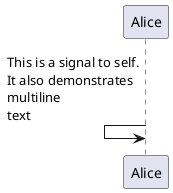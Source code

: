 @startuml
Alice <- Alice : This is a signal to self.\nIt also demonstrates\nmultiline \ntext
@enduml